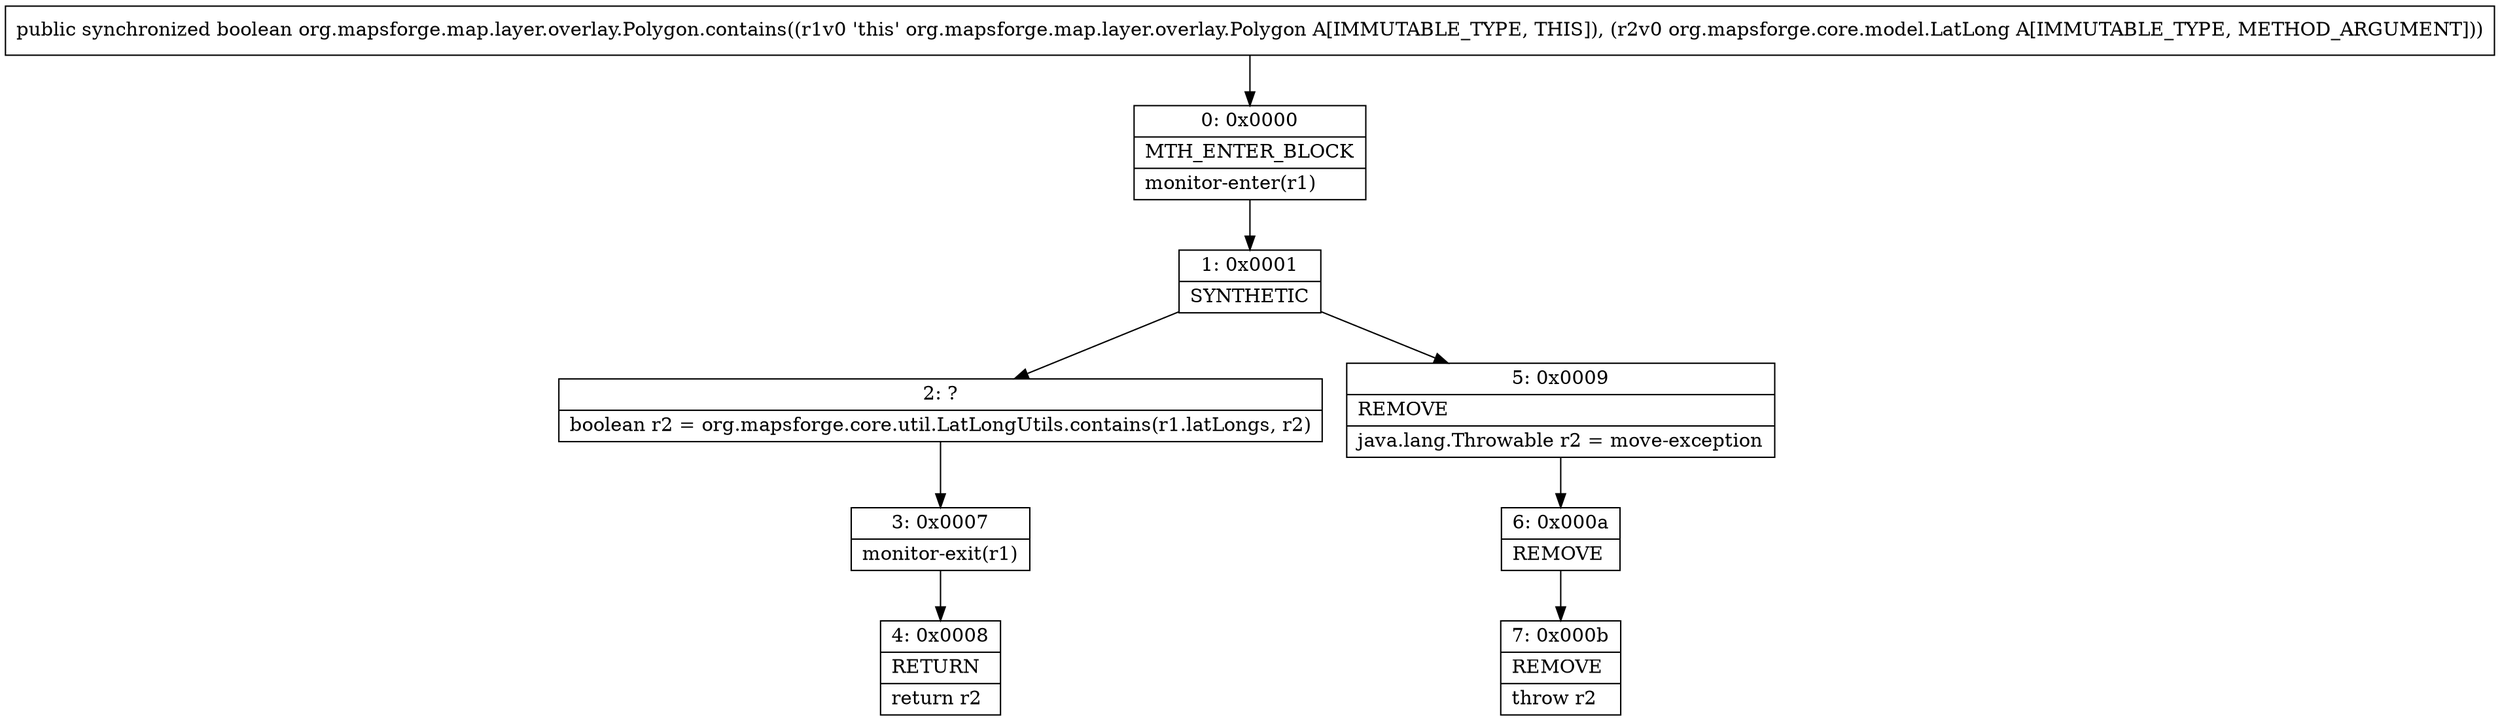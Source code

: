 digraph "CFG fororg.mapsforge.map.layer.overlay.Polygon.contains(Lorg\/mapsforge\/core\/model\/LatLong;)Z" {
Node_0 [shape=record,label="{0\:\ 0x0000|MTH_ENTER_BLOCK\l|monitor\-enter(r1)\l}"];
Node_1 [shape=record,label="{1\:\ 0x0001|SYNTHETIC\l}"];
Node_2 [shape=record,label="{2\:\ ?|boolean r2 = org.mapsforge.core.util.LatLongUtils.contains(r1.latLongs, r2)\l}"];
Node_3 [shape=record,label="{3\:\ 0x0007|monitor\-exit(r1)\l}"];
Node_4 [shape=record,label="{4\:\ 0x0008|RETURN\l|return r2\l}"];
Node_5 [shape=record,label="{5\:\ 0x0009|REMOVE\l|java.lang.Throwable r2 = move\-exception\l}"];
Node_6 [shape=record,label="{6\:\ 0x000a|REMOVE\l}"];
Node_7 [shape=record,label="{7\:\ 0x000b|REMOVE\l|throw r2\l}"];
MethodNode[shape=record,label="{public synchronized boolean org.mapsforge.map.layer.overlay.Polygon.contains((r1v0 'this' org.mapsforge.map.layer.overlay.Polygon A[IMMUTABLE_TYPE, THIS]), (r2v0 org.mapsforge.core.model.LatLong A[IMMUTABLE_TYPE, METHOD_ARGUMENT])) }"];
MethodNode -> Node_0;
Node_0 -> Node_1;
Node_1 -> Node_2;
Node_1 -> Node_5;
Node_2 -> Node_3;
Node_3 -> Node_4;
Node_5 -> Node_6;
Node_6 -> Node_7;
}

